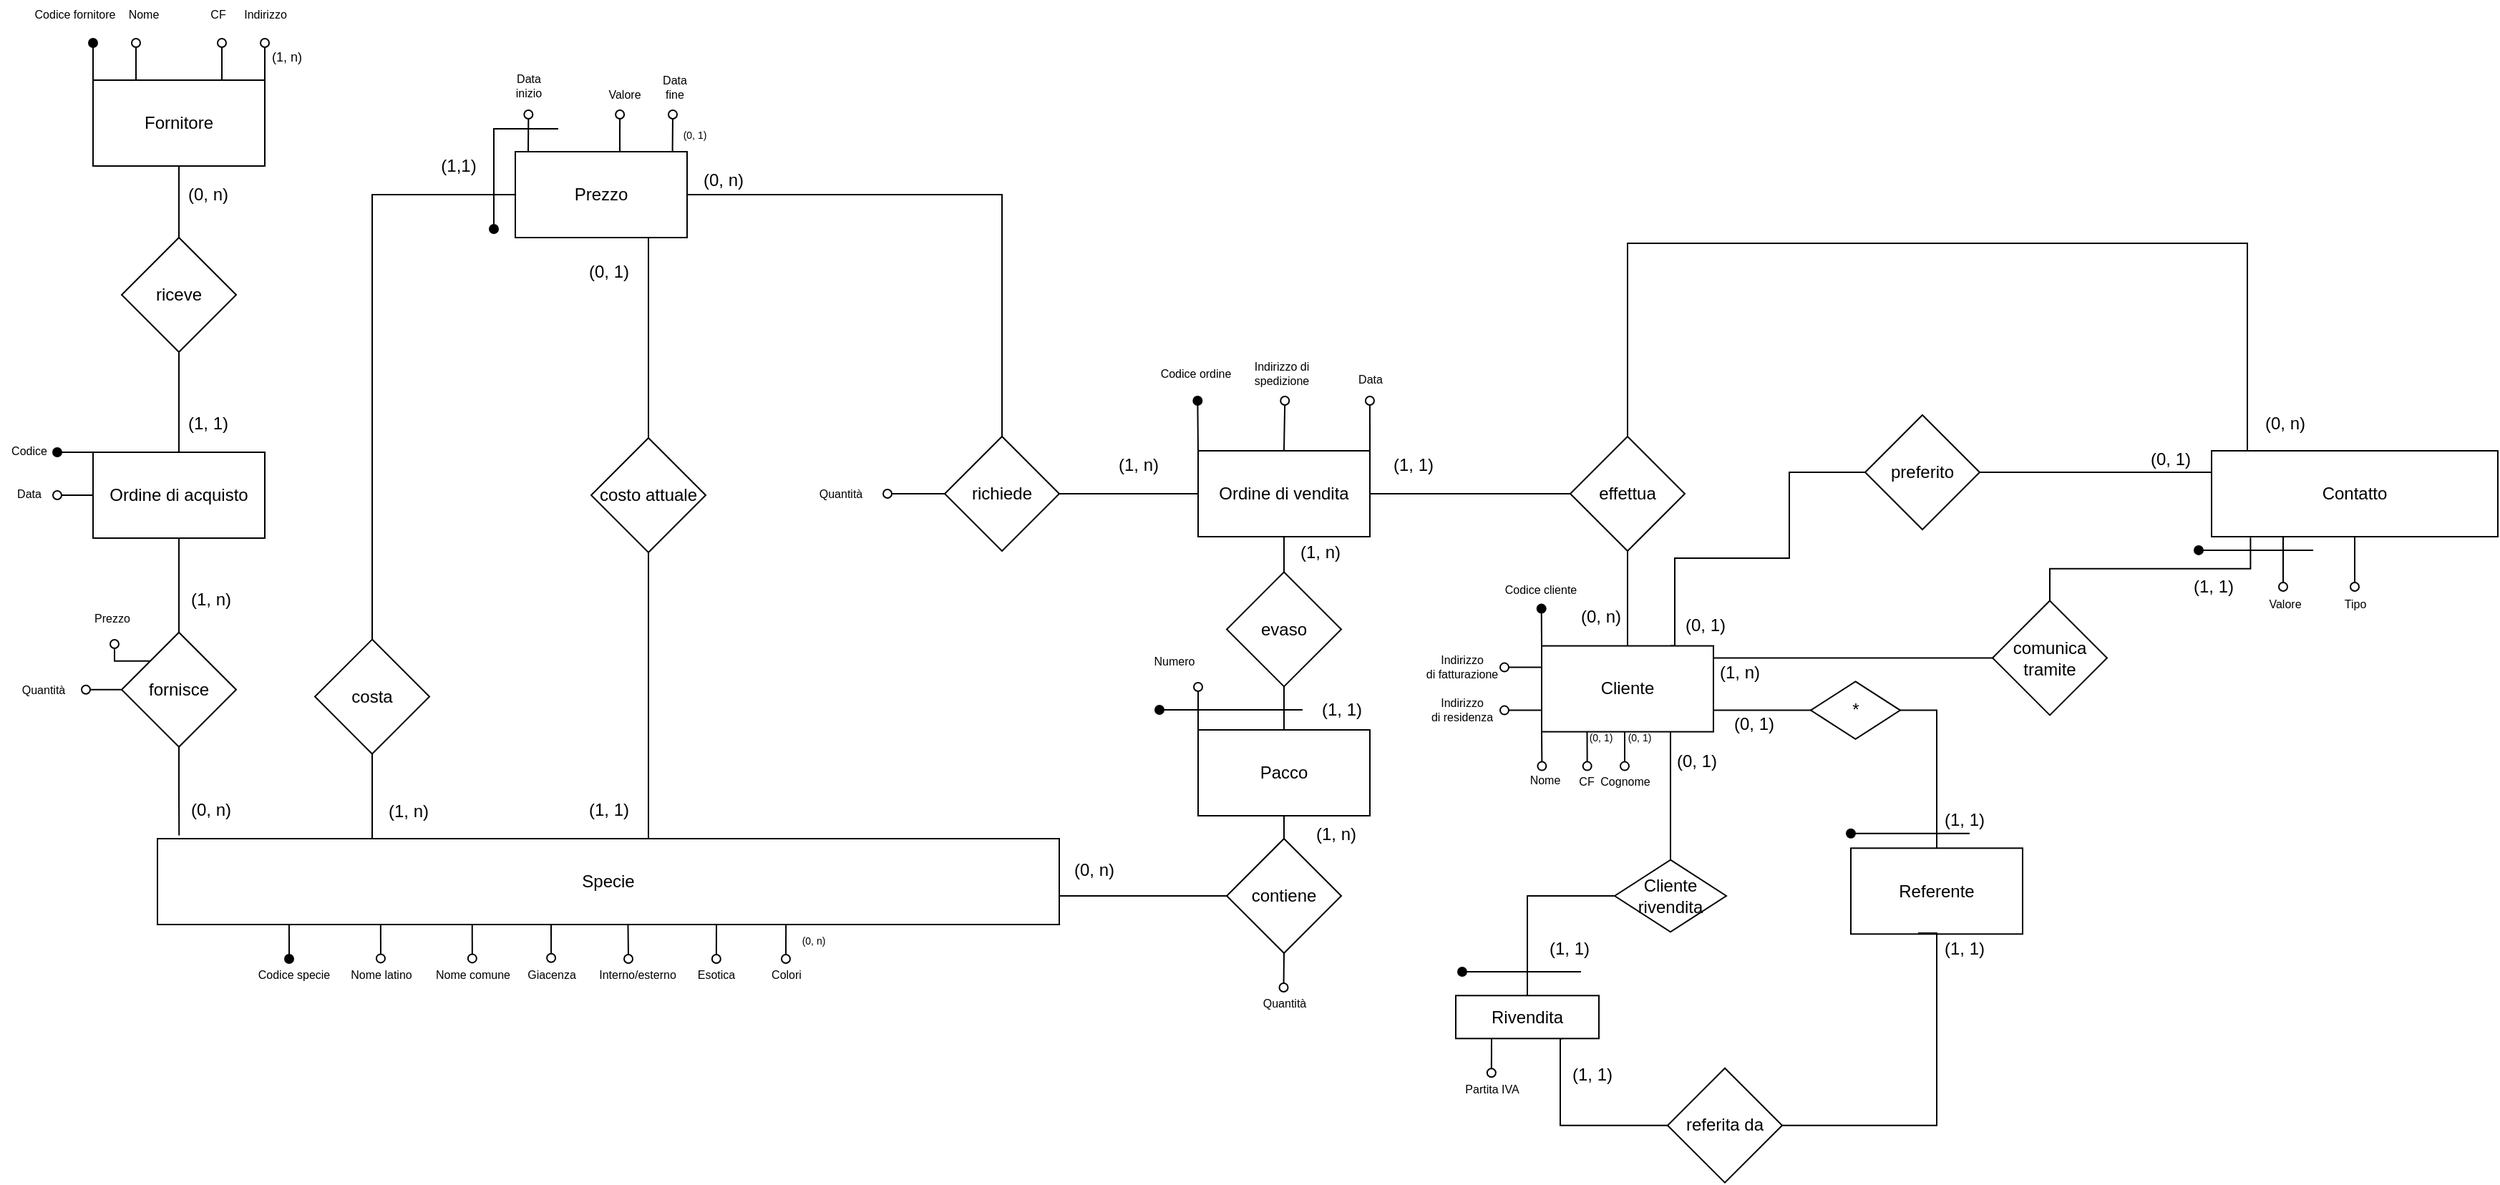 <mxfile version="19.0.3" type="device"><diagram id="LAhefPWDLS7451gCzzsY" name="Pagina-1"><mxGraphModel dx="1298" dy="801" grid="1" gridSize="10" guides="1" tooltips="1" connect="1" arrows="1" fold="1" page="1" pageScale="1" pageWidth="827" pageHeight="1169" math="0" shadow="0"><root><mxCell id="0"/><mxCell id="1" parent="0"/><mxCell id="q1xazKoyYNm-U234OkCp-1" style="edgeStyle=orthogonalEdgeStyle;rounded=0;orthogonalLoop=1;jettySize=auto;html=1;exitX=0.416;exitY=0;exitDx=0;exitDy=0;entryX=0.5;entryY=1;entryDx=0;entryDy=0;endArrow=none;endFill=0;strokeColor=#000000;exitPerimeter=0;" edge="1" parent="1" source="q1xazKoyYNm-U234OkCp-2" target="q1xazKoyYNm-U234OkCp-104"><mxGeometry relative="1" as="geometry"><Array as="points"><mxPoint x="483" y="626"/></Array></mxGeometry></mxCell><mxCell id="q1xazKoyYNm-U234OkCp-181" style="edgeStyle=orthogonalEdgeStyle;rounded=0;orthogonalLoop=1;jettySize=auto;html=1;exitX=0.571;exitY=0.99;exitDx=0;exitDy=0;fontSize=7;endArrow=oval;endFill=0;exitPerimeter=0;" edge="1" parent="1"><mxGeometry relative="1" as="geometry"><mxPoint x="469" y="710" as="targetPoint"/><mxPoint x="468.73" y="685.4" as="sourcePoint"/></mxGeometry></mxCell><mxCell id="q1xazKoyYNm-U234OkCp-183" style="edgeStyle=orthogonalEdgeStyle;rounded=0;orthogonalLoop=1;jettySize=auto;html=1;exitX=0.75;exitY=1;exitDx=0;exitDy=0;fontSize=7;endArrow=oval;endFill=0;" edge="1" parent="1"><mxGeometry relative="1" as="geometry"><mxPoint x="530.417" y="710.0" as="targetPoint"/><mxPoint x="530.5" y="686" as="sourcePoint"/></mxGeometry></mxCell><mxCell id="q1xazKoyYNm-U234OkCp-185" style="edgeStyle=orthogonalEdgeStyle;rounded=0;orthogonalLoop=1;jettySize=auto;html=1;exitX=0.5;exitY=1;exitDx=0;exitDy=0;fontSize=7;endArrow=oval;endFill=0;" edge="1" parent="1"><mxGeometry relative="1" as="geometry"><mxPoint x="578.997" y="710.0" as="targetPoint"/><mxPoint x="579.08" y="686" as="sourcePoint"/></mxGeometry></mxCell><mxCell id="q1xazKoyYNm-U234OkCp-2" value="Specie" style="rounded=0;whiteSpace=wrap;html=1;gradientColor=none;" vertex="1" parent="1"><mxGeometry x="140" y="626" width="630" height="60" as="geometry"/></mxCell><mxCell id="q1xazKoyYNm-U234OkCp-13" style="edgeStyle=orthogonalEdgeStyle;rounded=0;orthogonalLoop=1;jettySize=auto;html=1;exitX=0.5;exitY=0;exitDx=0;exitDy=0;entryX=0.5;entryY=1;entryDx=0;entryDy=0;endArrow=none;endFill=0;" edge="1" parent="1" source="q1xazKoyYNm-U234OkCp-19" target="q1xazKoyYNm-U234OkCp-52"><mxGeometry relative="1" as="geometry"/></mxCell><mxCell id="q1xazKoyYNm-U234OkCp-14" style="edgeStyle=orthogonalEdgeStyle;rounded=0;orthogonalLoop=1;jettySize=auto;html=1;entryX=0;entryY=0.5;entryDx=0;entryDy=0;endArrow=none;endFill=0;exitX=0.75;exitY=0;exitDx=0;exitDy=0;" edge="1" parent="1" source="q1xazKoyYNm-U234OkCp-19" target="q1xazKoyYNm-U234OkCp-56"><mxGeometry relative="1" as="geometry"><mxPoint x="1280" y="471.88" as="sourcePoint"/><Array as="points"><mxPoint x="1200" y="491"/><mxPoint x="1200" y="430"/><mxPoint x="1280" y="430"/><mxPoint x="1280" y="370"/></Array></mxGeometry></mxCell><mxCell id="q1xazKoyYNm-U234OkCp-15" style="edgeStyle=orthogonalEdgeStyle;rounded=0;orthogonalLoop=1;jettySize=auto;html=1;exitX=0;exitY=0.75;exitDx=0;exitDy=0;strokeColor=#000000;endArrow=oval;endFill=0;" edge="1" parent="1" source="q1xazKoyYNm-U234OkCp-19"><mxGeometry relative="1" as="geometry"><mxPoint x="1081" y="536.467" as="targetPoint"/></mxGeometry></mxCell><mxCell id="q1xazKoyYNm-U234OkCp-16" style="edgeStyle=orthogonalEdgeStyle;rounded=0;orthogonalLoop=1;jettySize=auto;html=1;exitX=0;exitY=0.25;exitDx=0;exitDy=0;endArrow=oval;endFill=0;strokeColor=#000000;" edge="1" parent="1" source="q1xazKoyYNm-U234OkCp-19"><mxGeometry relative="1" as="geometry"><mxPoint x="1081" y="506.467" as="targetPoint"/></mxGeometry></mxCell><mxCell id="q1xazKoyYNm-U234OkCp-17" style="edgeStyle=orthogonalEdgeStyle;rounded=0;orthogonalLoop=1;jettySize=auto;html=1;exitX=0;exitY=1;exitDx=0;exitDy=0;endArrow=oval;endFill=0;strokeColor=#000000;" edge="1" parent="1" source="q1xazKoyYNm-U234OkCp-19"><mxGeometry relative="1" as="geometry"><mxPoint x="1107.2" y="575.3" as="targetPoint"/></mxGeometry></mxCell><mxCell id="q1xazKoyYNm-U234OkCp-18" style="edgeStyle=orthogonalEdgeStyle;rounded=0;orthogonalLoop=1;jettySize=auto;html=1;exitX=0;exitY=0;exitDx=0;exitDy=0;endArrow=oval;endFill=1;" edge="1" parent="1" source="q1xazKoyYNm-U234OkCp-19"><mxGeometry relative="1" as="geometry"><mxPoint x="1106.857" y="465.3" as="targetPoint"/></mxGeometry></mxCell><mxCell id="q1xazKoyYNm-U234OkCp-202" style="edgeStyle=orthogonalEdgeStyle;rounded=0;orthogonalLoop=1;jettySize=auto;html=1;exitX=1;exitY=0.75;exitDx=0;exitDy=0;entryX=0;entryY=0.5;entryDx=0;entryDy=0;fontSize=7;endArrow=none;endFill=0;" edge="1" parent="1" source="q1xazKoyYNm-U234OkCp-19" target="q1xazKoyYNm-U234OkCp-201"><mxGeometry relative="1" as="geometry"/></mxCell><mxCell id="q1xazKoyYNm-U234OkCp-19" value="Cliente" style="rounded=0;whiteSpace=wrap;html=1;" vertex="1" parent="1"><mxGeometry x="1107" y="491.3" width="120" height="60" as="geometry"/></mxCell><mxCell id="q1xazKoyYNm-U234OkCp-24" style="edgeStyle=orthogonalEdgeStyle;rounded=0;orthogonalLoop=1;jettySize=auto;html=1;exitX=0.75;exitY=1;exitDx=0;exitDy=0;entryX=0;entryY=0.5;entryDx=0;entryDy=0;endArrow=none;endFill=0;strokeColor=#000000;" edge="1" parent="1" source="q1xazKoyYNm-U234OkCp-26" target="q1xazKoyYNm-U234OkCp-130"><mxGeometry relative="1" as="geometry"><Array as="points"><mxPoint x="1120" y="766"/><mxPoint x="1120" y="826"/></Array></mxGeometry></mxCell><mxCell id="q1xazKoyYNm-U234OkCp-25" style="edgeStyle=orthogonalEdgeStyle;rounded=0;orthogonalLoop=1;jettySize=auto;html=1;exitX=0.25;exitY=1;exitDx=0;exitDy=0;endArrow=oval;endFill=0;strokeColor=#000000;" edge="1" parent="1" source="q1xazKoyYNm-U234OkCp-26"><mxGeometry relative="1" as="geometry"><mxPoint x="1071.923" y="789.65" as="targetPoint"/></mxGeometry></mxCell><mxCell id="q1xazKoyYNm-U234OkCp-189" style="edgeStyle=orthogonalEdgeStyle;rounded=0;orthogonalLoop=1;jettySize=auto;html=1;exitX=0.5;exitY=0;exitDx=0;exitDy=0;entryX=0;entryY=0.5;entryDx=0;entryDy=0;fontSize=7;endArrow=none;endFill=0;" edge="1" parent="1" source="q1xazKoyYNm-U234OkCp-26" target="q1xazKoyYNm-U234OkCp-188"><mxGeometry relative="1" as="geometry"/></mxCell><mxCell id="q1xazKoyYNm-U234OkCp-26" value="Rivendita" style="rounded=0;whiteSpace=wrap;html=1;" vertex="1" parent="1"><mxGeometry x="1047" y="735.65" width="100" height="30" as="geometry"/></mxCell><mxCell id="q1xazKoyYNm-U234OkCp-27" style="edgeStyle=orthogonalEdgeStyle;rounded=0;orthogonalLoop=1;jettySize=auto;html=1;exitX=0.25;exitY=1;exitDx=0;exitDy=0;endArrow=oval;endFill=0;strokeColor=#000000;" edge="1" parent="1"><mxGeometry relative="1" as="geometry"><mxPoint x="1138.846" y="575.3" as="targetPoint"/><mxPoint x="1138.75" y="551.3" as="sourcePoint"/></mxGeometry></mxCell><mxCell id="q1xazKoyYNm-U234OkCp-28" style="edgeStyle=orthogonalEdgeStyle;rounded=0;orthogonalLoop=1;jettySize=auto;html=1;exitX=0.5;exitY=1;exitDx=0;exitDy=0;endArrow=oval;endFill=0;strokeColor=#000000;" edge="1" parent="1"><mxGeometry relative="1" as="geometry"><mxPoint x="1164.994" y="575.3" as="targetPoint"/><mxPoint x="1165" y="551.3" as="sourcePoint"/></mxGeometry></mxCell><mxCell id="q1xazKoyYNm-U234OkCp-30" style="edgeStyle=orthogonalEdgeStyle;rounded=0;orthogonalLoop=1;jettySize=auto;html=1;exitX=0.5;exitY=0;exitDx=0;exitDy=0;fontColor=#FF0F0F;endArrow=oval;endFill=0;" edge="1" parent="1" source="q1xazKoyYNm-U234OkCp-33"><mxGeometry relative="1" as="geometry"><mxPoint x="927.615" y="320" as="targetPoint"/></mxGeometry></mxCell><mxCell id="q1xazKoyYNm-U234OkCp-31" style="edgeStyle=orthogonalEdgeStyle;rounded=0;orthogonalLoop=1;jettySize=auto;html=1;exitX=1;exitY=0;exitDx=0;exitDy=0;fontColor=#000000;endArrow=oval;endFill=0;" edge="1" parent="1" source="q1xazKoyYNm-U234OkCp-33"><mxGeometry relative="1" as="geometry"><mxPoint x="986.974" y="320" as="targetPoint"/></mxGeometry></mxCell><mxCell id="q1xazKoyYNm-U234OkCp-32" style="edgeStyle=orthogonalEdgeStyle;rounded=0;orthogonalLoop=1;jettySize=auto;html=1;exitX=0;exitY=0;exitDx=0;exitDy=0;fontSize=8;endArrow=oval;endFill=1;" edge="1" parent="1" source="q1xazKoyYNm-U234OkCp-33"><mxGeometry relative="1" as="geometry"><mxPoint x="866.667" y="320" as="targetPoint"/></mxGeometry></mxCell><mxCell id="q1xazKoyYNm-U234OkCp-33" value="Ordine di vendita" style="rounded=0;whiteSpace=wrap;html=1;" vertex="1" parent="1"><mxGeometry x="867" y="355" width="120" height="60" as="geometry"/></mxCell><mxCell id="q1xazKoyYNm-U234OkCp-34" style="edgeStyle=orthogonalEdgeStyle;rounded=0;orthogonalLoop=1;jettySize=auto;html=1;exitX=0.136;exitY=1.011;exitDx=0;exitDy=0;endArrow=none;endFill=0;entryX=0.5;entryY=0;entryDx=0;entryDy=0;exitPerimeter=0;" edge="1" parent="1" source="q1xazKoyYNm-U234OkCp-37" target="q1xazKoyYNm-U234OkCp-54"><mxGeometry relative="1" as="geometry"><mxPoint x="1560" y="486.78" as="targetPoint"/></mxGeometry></mxCell><mxCell id="q1xazKoyYNm-U234OkCp-35" style="edgeStyle=orthogonalEdgeStyle;rounded=0;orthogonalLoop=1;jettySize=auto;html=1;entryX=0.5;entryY=0;entryDx=0;entryDy=0;strokeColor=#000000;endArrow=none;endFill=0;" edge="1" parent="1" source="q1xazKoyYNm-U234OkCp-37" target="q1xazKoyYNm-U234OkCp-52"><mxGeometry relative="1" as="geometry"><Array as="points"><mxPoint x="1600" y="210"/><mxPoint x="1167" y="210"/><mxPoint x="1167" y="345"/></Array></mxGeometry></mxCell><mxCell id="q1xazKoyYNm-U234OkCp-36" style="edgeStyle=orthogonalEdgeStyle;rounded=0;orthogonalLoop=1;jettySize=auto;html=1;exitX=0.25;exitY=1;exitDx=0;exitDy=0;endArrow=oval;endFill=0;" edge="1" parent="1" source="q1xazKoyYNm-U234OkCp-37"><mxGeometry relative="1" as="geometry"><mxPoint x="1625" y="450" as="targetPoint"/></mxGeometry></mxCell><mxCell id="q1xazKoyYNm-U234OkCp-196" style="edgeStyle=orthogonalEdgeStyle;rounded=0;orthogonalLoop=1;jettySize=auto;html=1;exitX=0.5;exitY=1;exitDx=0;exitDy=0;fontSize=7;endArrow=oval;endFill=0;" edge="1" parent="1" source="q1xazKoyYNm-U234OkCp-37"><mxGeometry relative="1" as="geometry"><mxPoint x="1675" y="450" as="targetPoint"/></mxGeometry></mxCell><mxCell id="q1xazKoyYNm-U234OkCp-37" value="Contatto" style="rounded=0;whiteSpace=wrap;html=1;" vertex="1" parent="1"><mxGeometry x="1575" y="355" width="200" height="60" as="geometry"/></mxCell><mxCell id="q1xazKoyYNm-U234OkCp-38" style="edgeStyle=orthogonalEdgeStyle;rounded=0;orthogonalLoop=1;jettySize=auto;html=1;exitX=0;exitY=0;exitDx=0;exitDy=0;fontSize=8;fontColor=#000000;endArrow=oval;endFill=1;" edge="1" parent="1" source="q1xazKoyYNm-U234OkCp-42"><mxGeometry relative="1" as="geometry"><mxPoint x="95" y="70" as="targetPoint"/></mxGeometry></mxCell><mxCell id="q1xazKoyYNm-U234OkCp-39" style="edgeStyle=orthogonalEdgeStyle;rounded=0;orthogonalLoop=1;jettySize=auto;html=1;exitX=0.25;exitY=0;exitDx=0;exitDy=0;fontSize=8;fontColor=#000000;endArrow=oval;endFill=0;" edge="1" parent="1" source="q1xazKoyYNm-U234OkCp-42"><mxGeometry relative="1" as="geometry"><mxPoint x="125" y="70" as="targetPoint"/></mxGeometry></mxCell><mxCell id="q1xazKoyYNm-U234OkCp-40" style="edgeStyle=orthogonalEdgeStyle;rounded=0;orthogonalLoop=1;jettySize=auto;html=1;exitX=0.75;exitY=0;exitDx=0;exitDy=0;fontSize=8;fontColor=#000000;endArrow=oval;endFill=0;" edge="1" parent="1" source="q1xazKoyYNm-U234OkCp-42"><mxGeometry relative="1" as="geometry"><mxPoint x="185" y="70" as="targetPoint"/></mxGeometry></mxCell><mxCell id="q1xazKoyYNm-U234OkCp-41" style="edgeStyle=orthogonalEdgeStyle;rounded=0;orthogonalLoop=1;jettySize=auto;html=1;exitX=1;exitY=0;exitDx=0;exitDy=0;fontSize=8;fontColor=#000000;endArrow=oval;endFill=0;" edge="1" parent="1" source="q1xazKoyYNm-U234OkCp-42"><mxGeometry relative="1" as="geometry"><mxPoint x="215" y="70" as="targetPoint"/></mxGeometry></mxCell><mxCell id="q1xazKoyYNm-U234OkCp-42" value="Fornitore" style="rounded=0;whiteSpace=wrap;html=1;" vertex="1" parent="1"><mxGeometry x="95" y="96" width="120" height="60" as="geometry"/></mxCell><mxCell id="q1xazKoyYNm-U234OkCp-43" style="edgeStyle=orthogonalEdgeStyle;rounded=0;orthogonalLoop=1;jettySize=auto;html=1;exitX=0.5;exitY=1;exitDx=0;exitDy=0;entryX=0.024;entryY=-0.038;entryDx=0;entryDy=0;endArrow=none;endFill=0;entryPerimeter=0;" edge="1" parent="1" source="q1xazKoyYNm-U234OkCp-47" target="q1xazKoyYNm-U234OkCp-2"><mxGeometry relative="1" as="geometry"><mxPoint x="330.51" y="626" as="targetPoint"/></mxGeometry></mxCell><mxCell id="q1xazKoyYNm-U234OkCp-44" style="edgeStyle=orthogonalEdgeStyle;rounded=0;orthogonalLoop=1;jettySize=auto;html=1;exitX=0.5;exitY=0;exitDx=0;exitDy=0;entryX=0.5;entryY=1;entryDx=0;entryDy=0;endArrow=none;endFill=0;strokeColor=#000000;" edge="1" parent="1" source="q1xazKoyYNm-U234OkCp-47" target="q1xazKoyYNm-U234OkCp-88"><mxGeometry relative="1" as="geometry"/></mxCell><mxCell id="q1xazKoyYNm-U234OkCp-45" style="edgeStyle=orthogonalEdgeStyle;rounded=0;orthogonalLoop=1;jettySize=auto;html=1;exitX=0;exitY=0.5;exitDx=0;exitDy=0;fontSize=8;fontColor=#000000;endArrow=oval;endFill=0;" edge="1" parent="1" source="q1xazKoyYNm-U234OkCp-47"><mxGeometry relative="1" as="geometry"><mxPoint x="90" y="521.903" as="targetPoint"/></mxGeometry></mxCell><mxCell id="q1xazKoyYNm-U234OkCp-46" style="edgeStyle=orthogonalEdgeStyle;rounded=0;orthogonalLoop=1;jettySize=auto;html=1;exitX=0;exitY=0;exitDx=0;exitDy=0;fontSize=8;endArrow=oval;endFill=0;" edge="1" parent="1" source="q1xazKoyYNm-U234OkCp-47"><mxGeometry relative="1" as="geometry"><mxPoint x="110" y="490" as="targetPoint"/></mxGeometry></mxCell><mxCell id="q1xazKoyYNm-U234OkCp-47" value="fornisce" style="rhombus;whiteSpace=wrap;html=1;rounded=0;" vertex="1" parent="1"><mxGeometry x="115" y="481.88" width="80" height="80" as="geometry"/></mxCell><mxCell id="q1xazKoyYNm-U234OkCp-48" style="edgeStyle=orthogonalEdgeStyle;rounded=0;orthogonalLoop=1;jettySize=auto;html=1;exitX=1;exitY=0.5;exitDx=0;exitDy=0;endArrow=none;endFill=0;" edge="1" parent="1" source="q1xazKoyYNm-U234OkCp-50" target="q1xazKoyYNm-U234OkCp-33"><mxGeometry relative="1" as="geometry"/></mxCell><mxCell id="q1xazKoyYNm-U234OkCp-49" style="edgeStyle=orthogonalEdgeStyle;rounded=0;orthogonalLoop=1;jettySize=auto;html=1;exitX=0;exitY=0.5;exitDx=0;exitDy=0;fontSize=8;fontColor=#000000;endArrow=oval;endFill=0;" edge="1" parent="1" source="q1xazKoyYNm-U234OkCp-50"><mxGeometry relative="1" as="geometry"><mxPoint x="650" y="385" as="targetPoint"/></mxGeometry></mxCell><mxCell id="q1xazKoyYNm-U234OkCp-50" value="richiede" style="rhombus;whiteSpace=wrap;html=1;rounded=0;" vertex="1" parent="1"><mxGeometry x="690" y="345" width="80" height="80" as="geometry"/></mxCell><mxCell id="q1xazKoyYNm-U234OkCp-51" style="edgeStyle=orthogonalEdgeStyle;rounded=0;orthogonalLoop=1;jettySize=auto;html=1;exitX=0;exitY=0.5;exitDx=0;exitDy=0;entryX=1;entryY=0.5;entryDx=0;entryDy=0;endArrow=none;endFill=0;" edge="1" parent="1" source="q1xazKoyYNm-U234OkCp-52" target="q1xazKoyYNm-U234OkCp-33"><mxGeometry relative="1" as="geometry"/></mxCell><mxCell id="q1xazKoyYNm-U234OkCp-52" value="effettua" style="rhombus;whiteSpace=wrap;html=1;rounded=0;" vertex="1" parent="1"><mxGeometry x="1127" y="345" width="80" height="80" as="geometry"/></mxCell><mxCell id="q1xazKoyYNm-U234OkCp-200" style="edgeStyle=orthogonalEdgeStyle;rounded=0;orthogonalLoop=1;jettySize=auto;html=1;exitX=0;exitY=0.5;exitDx=0;exitDy=0;entryX=1;entryY=0.25;entryDx=0;entryDy=0;fontSize=7;endArrow=none;endFill=0;" edge="1" parent="1" source="q1xazKoyYNm-U234OkCp-54" target="q1xazKoyYNm-U234OkCp-19"><mxGeometry relative="1" as="geometry"><Array as="points"><mxPoint x="1227" y="500"/></Array></mxGeometry></mxCell><mxCell id="q1xazKoyYNm-U234OkCp-54" value="comunica tramite" style="rhombus;whiteSpace=wrap;html=1;rounded=0;" vertex="1" parent="1"><mxGeometry x="1422" y="459.72" width="80" height="80" as="geometry"/></mxCell><mxCell id="q1xazKoyYNm-U234OkCp-55" style="edgeStyle=orthogonalEdgeStyle;rounded=0;orthogonalLoop=1;jettySize=auto;html=1;exitX=1;exitY=0.5;exitDx=0;exitDy=0;entryX=0;entryY=0.5;entryDx=0;entryDy=0;endArrow=none;endFill=0;" edge="1" parent="1" source="q1xazKoyYNm-U234OkCp-56" target="q1xazKoyYNm-U234OkCp-37"><mxGeometry relative="1" as="geometry"><Array as="points"><mxPoint x="1413" y="370"/><mxPoint x="1575" y="370"/></Array></mxGeometry></mxCell><mxCell id="q1xazKoyYNm-U234OkCp-56" value="preferito" style="rhombus;whiteSpace=wrap;html=1;rounded=0;" vertex="1" parent="1"><mxGeometry x="1333" y="330" width="80" height="80" as="geometry"/></mxCell><mxCell id="q1xazKoyYNm-U234OkCp-57" value="(0, 1)" style="text;html=1;align=center;verticalAlign=middle;resizable=0;points=[];autosize=1;strokeColor=none;fillColor=none;rounded=0;" vertex="1" parent="1"><mxGeometry x="1201" y="466.78" width="40" height="20" as="geometry"/></mxCell><mxCell id="q1xazKoyYNm-U234OkCp-58" value="(0, 1)" style="text;html=1;align=center;verticalAlign=middle;resizable=0;points=[];autosize=1;strokeColor=none;fillColor=none;rounded=0;" vertex="1" parent="1"><mxGeometry x="1526" y="351" width="40" height="20" as="geometry"/></mxCell><mxCell id="q1xazKoyYNm-U234OkCp-59" style="edgeStyle=orthogonalEdgeStyle;rounded=0;orthogonalLoop=1;jettySize=auto;html=1;exitX=1;exitY=0.5;exitDx=0;exitDy=0;entryX=0.5;entryY=0;entryDx=0;entryDy=0;endArrow=none;endFill=0;strokeColor=#000000;" edge="1" parent="1" source="q1xazKoyYNm-U234OkCp-62" target="q1xazKoyYNm-U234OkCp-50"><mxGeometry relative="1" as="geometry"/></mxCell><mxCell id="q1xazKoyYNm-U234OkCp-60" style="edgeStyle=orthogonalEdgeStyle;rounded=0;orthogonalLoop=1;jettySize=auto;html=1;exitX=0.25;exitY=0;exitDx=0;exitDy=0;fontSize=8;fontColor=#000000;endArrow=oval;endFill=0;" edge="1" parent="1"><mxGeometry relative="1" as="geometry"><mxPoint x="463.071" y="120" as="targetPoint"/><mxPoint x="463" y="146" as="sourcePoint"/><Array as="points"><mxPoint x="463" y="130"/><mxPoint x="463" y="130"/></Array></mxGeometry></mxCell><mxCell id="q1xazKoyYNm-U234OkCp-61" style="edgeStyle=orthogonalEdgeStyle;rounded=0;orthogonalLoop=1;jettySize=auto;html=1;exitX=0.75;exitY=0;exitDx=0;exitDy=0;fontSize=8;endArrow=oval;endFill=0;" edge="1" parent="1"><mxGeometry relative="1" as="geometry"><mxPoint x="399.176" y="120" as="targetPoint"/><mxPoint x="399" y="146" as="sourcePoint"/></mxGeometry></mxCell><mxCell id="q1xazKoyYNm-U234OkCp-62" value="Prezzo" style="rounded=0;whiteSpace=wrap;html=1;shadow=0;" vertex="1" parent="1"><mxGeometry x="390" y="146" width="120" height="60" as="geometry"/></mxCell><mxCell id="q1xazKoyYNm-U234OkCp-63" style="edgeStyle=orthogonalEdgeStyle;rounded=0;orthogonalLoop=1;jettySize=auto;html=1;exitX=0;exitY=0.5;exitDx=0;exitDy=0;entryX=0.5;entryY=0;entryDx=0;entryDy=0;endArrow=none;endFill=0;" edge="1" parent="1" source="q1xazKoyYNm-U234OkCp-62" target="q1xazKoyYNm-U234OkCp-81"><mxGeometry relative="1" as="geometry"><mxPoint x="295" y="426.78" as="sourcePoint"/><Array as="points"><mxPoint x="290" y="176"/><mxPoint x="290" y="487"/></Array></mxGeometry></mxCell><mxCell id="q1xazKoyYNm-U234OkCp-65" style="edgeStyle=orthogonalEdgeStyle;rounded=0;orthogonalLoop=1;jettySize=auto;html=1;fontSize=8;endArrow=oval;endFill=0;exitX=0.915;exitY=-0.007;exitDx=0;exitDy=0;exitPerimeter=0;" edge="1" parent="1" source="q1xazKoyYNm-U234OkCp-62"><mxGeometry relative="1" as="geometry"><mxPoint x="500" y="120" as="targetPoint"/><mxPoint x="495" y="210" as="sourcePoint"/></mxGeometry></mxCell><mxCell id="q1xazKoyYNm-U234OkCp-71" value="(1, n)" style="text;html=1;align=center;verticalAlign=middle;resizable=0;points=[];autosize=1;strokeColor=none;fillColor=none;rounded=0;" vertex="1" parent="1"><mxGeometry x="805" y="355" width="40" height="20" as="geometry"/></mxCell><mxCell id="q1xazKoyYNm-U234OkCp-72" value="(0, n)" style="text;html=1;align=center;verticalAlign=middle;resizable=0;points=[];autosize=1;strokeColor=none;fillColor=none;rounded=0;" vertex="1" parent="1"><mxGeometry x="774" y="637.65" width="40" height="20" as="geometry"/></mxCell><mxCell id="q1xazKoyYNm-U234OkCp-73" value="(0, n)" style="text;html=1;align=center;verticalAlign=middle;resizable=0;points=[];autosize=1;strokeColor=none;fillColor=none;rounded=0;" vertex="1" parent="1"><mxGeometry x="515" y="156" width="40" height="20" as="geometry"/></mxCell><mxCell id="q1xazKoyYNm-U234OkCp-74" value="(1, 1)" style="text;html=1;align=center;verticalAlign=middle;resizable=0;points=[];autosize=1;strokeColor=none;fillColor=none;rounded=0;" vertex="1" parent="1"><mxGeometry x="1556" y="439.72" width="40" height="20" as="geometry"/></mxCell><mxCell id="q1xazKoyYNm-U234OkCp-75" value="(1, n)" style="text;html=1;align=center;verticalAlign=middle;resizable=0;points=[];autosize=1;strokeColor=none;fillColor=none;rounded=0;" vertex="1" parent="1"><mxGeometry x="1225" y="499.72" width="40" height="20" as="geometry"/></mxCell><mxCell id="q1xazKoyYNm-U234OkCp-76" value="(1, 1)" style="text;html=1;align=center;verticalAlign=middle;resizable=0;points=[];autosize=1;strokeColor=none;fillColor=none;rounded=0;" vertex="1" parent="1"><mxGeometry x="997" y="355" width="40" height="20" as="geometry"/></mxCell><mxCell id="q1xazKoyYNm-U234OkCp-77" value="(0, n)" style="text;html=1;align=center;verticalAlign=middle;resizable=0;points=[];autosize=1;strokeColor=none;fillColor=none;rounded=0;" vertex="1" parent="1"><mxGeometry x="1128" y="461.3" width="40" height="20" as="geometry"/></mxCell><mxCell id="q1xazKoyYNm-U234OkCp-78" value="(0, n)" style="text;html=1;align=center;verticalAlign=middle;resizable=0;points=[];autosize=1;strokeColor=none;fillColor=none;rounded=0;" vertex="1" parent="1"><mxGeometry x="157" y="596" width="40" height="20" as="geometry"/></mxCell><mxCell id="q1xazKoyYNm-U234OkCp-79" value="(1, n)" style="text;html=1;align=center;verticalAlign=middle;resizable=0;points=[];autosize=1;strokeColor=none;fillColor=none;rounded=0;" vertex="1" parent="1"><mxGeometry x="157" y="448.94" width="40" height="20" as="geometry"/></mxCell><mxCell id="q1xazKoyYNm-U234OkCp-80" style="edgeStyle=orthogonalEdgeStyle;rounded=0;orthogonalLoop=1;jettySize=auto;html=1;exitX=0.5;exitY=1;exitDx=0;exitDy=0;endArrow=none;endFill=0;" edge="1" parent="1" source="q1xazKoyYNm-U234OkCp-81"><mxGeometry relative="1" as="geometry"><mxPoint x="290" y="626" as="targetPoint"/><Array as="points"><mxPoint x="290" y="626"/></Array></mxGeometry></mxCell><mxCell id="q1xazKoyYNm-U234OkCp-81" value="costa" style="rhombus;whiteSpace=wrap;html=1;rounded=0;" vertex="1" parent="1"><mxGeometry x="250" y="486.78" width="80" height="80" as="geometry"/></mxCell><mxCell id="q1xazKoyYNm-U234OkCp-82" value="(1, n)" style="text;html=1;align=center;verticalAlign=middle;resizable=0;points=[];autosize=1;strokeColor=none;fillColor=none;rounded=0;" vertex="1" parent="1"><mxGeometry x="295" y="596.78" width="40" height="20" as="geometry"/></mxCell><mxCell id="q1xazKoyYNm-U234OkCp-83" value="(1,1)" style="text;html=1;align=center;verticalAlign=middle;resizable=0;points=[];autosize=1;strokeColor=none;fillColor=none;rounded=0;" vertex="1" parent="1"><mxGeometry x="330" y="146" width="40" height="20" as="geometry"/></mxCell><mxCell id="q1xazKoyYNm-U234OkCp-84" style="edgeStyle=orthogonalEdgeStyle;rounded=0;orthogonalLoop=1;jettySize=auto;html=1;endArrow=oval;endFill=1;startArrow=none;startFill=0;" edge="1" parent="1"><mxGeometry relative="1" as="geometry"><mxPoint x="420" y="130" as="sourcePoint"/><mxPoint x="375" y="200" as="targetPoint"/><Array as="points"><mxPoint x="375" y="196"/><mxPoint x="375" y="196"/></Array></mxGeometry></mxCell><mxCell id="q1xazKoyYNm-U234OkCp-85" style="edgeStyle=orthogonalEdgeStyle;rounded=0;orthogonalLoop=1;jettySize=auto;html=1;exitX=0.5;exitY=0;exitDx=0;exitDy=0;entryX=0.5;entryY=1;entryDx=0;entryDy=0;endArrow=none;endFill=0;strokeColor=#000000;" edge="1" parent="1" source="q1xazKoyYNm-U234OkCp-88" target="q1xazKoyYNm-U234OkCp-90"><mxGeometry relative="1" as="geometry"/></mxCell><mxCell id="q1xazKoyYNm-U234OkCp-86" style="edgeStyle=orthogonalEdgeStyle;rounded=0;orthogonalLoop=1;jettySize=auto;html=1;exitX=0;exitY=0.5;exitDx=0;exitDy=0;fontSize=8;fontColor=#000000;endArrow=oval;endFill=0;" edge="1" parent="1" source="q1xazKoyYNm-U234OkCp-88"><mxGeometry relative="1" as="geometry"><mxPoint x="70" y="386.154" as="targetPoint"/></mxGeometry></mxCell><mxCell id="q1xazKoyYNm-U234OkCp-87" style="edgeStyle=orthogonalEdgeStyle;rounded=0;orthogonalLoop=1;jettySize=auto;html=1;exitX=0;exitY=0;exitDx=0;exitDy=0;fontSize=8;endArrow=oval;endFill=1;" edge="1" parent="1" source="q1xazKoyYNm-U234OkCp-88"><mxGeometry relative="1" as="geometry"><mxPoint x="70" y="355.857" as="targetPoint"/></mxGeometry></mxCell><mxCell id="q1xazKoyYNm-U234OkCp-88" value="Ordine di acquisto" style="rounded=0;whiteSpace=wrap;html=1;" vertex="1" parent="1"><mxGeometry x="95" y="356" width="120" height="60" as="geometry"/></mxCell><mxCell id="q1xazKoyYNm-U234OkCp-89" style="edgeStyle=orthogonalEdgeStyle;rounded=0;orthogonalLoop=1;jettySize=auto;html=1;exitX=0.5;exitY=0;exitDx=0;exitDy=0;entryX=0.5;entryY=1;entryDx=0;entryDy=0;endArrow=none;endFill=0;strokeColor=#000000;" edge="1" parent="1" source="q1xazKoyYNm-U234OkCp-90" target="q1xazKoyYNm-U234OkCp-42"><mxGeometry relative="1" as="geometry"/></mxCell><mxCell id="q1xazKoyYNm-U234OkCp-90" value="riceve" style="rhombus;whiteSpace=wrap;html=1;rounded=0;" vertex="1" parent="1"><mxGeometry x="115" y="206" width="80" height="80" as="geometry"/></mxCell><mxCell id="q1xazKoyYNm-U234OkCp-91" style="edgeStyle=orthogonalEdgeStyle;rounded=0;orthogonalLoop=1;jettySize=auto;html=1;exitX=0.5;exitY=1;exitDx=0;exitDy=0;entryX=0.5;entryY=0;entryDx=0;entryDy=0;endArrow=none;endFill=0;strokeColor=#000000;" edge="1" parent="1" target="q1xazKoyYNm-U234OkCp-99"><mxGeometry relative="1" as="geometry"><mxPoint x="927" y="596" as="sourcePoint"/></mxGeometry></mxCell><mxCell id="q1xazKoyYNm-U234OkCp-92" style="edgeStyle=orthogonalEdgeStyle;rounded=0;orthogonalLoop=1;jettySize=auto;html=1;exitX=0;exitY=0;exitDx=0;exitDy=0;fontSize=8;endArrow=oval;endFill=0;" edge="1" parent="1" source="q1xazKoyYNm-U234OkCp-93"><mxGeometry relative="1" as="geometry"><mxPoint x="867" y="520" as="targetPoint"/></mxGeometry></mxCell><mxCell id="q1xazKoyYNm-U234OkCp-93" value="Pacco" style="rounded=0;whiteSpace=wrap;html=1;shadow=0;" vertex="1" parent="1"><mxGeometry x="867" y="550" width="120" height="60" as="geometry"/></mxCell><mxCell id="q1xazKoyYNm-U234OkCp-94" style="edgeStyle=orthogonalEdgeStyle;rounded=0;orthogonalLoop=1;jettySize=auto;html=1;exitX=0.5;exitY=0;exitDx=0;exitDy=0;entryX=0.5;entryY=1;entryDx=0;entryDy=0;endArrow=none;endFill=0;strokeColor=#000000;" edge="1" parent="1" source="q1xazKoyYNm-U234OkCp-96" target="q1xazKoyYNm-U234OkCp-33"><mxGeometry relative="1" as="geometry"/></mxCell><mxCell id="q1xazKoyYNm-U234OkCp-95" style="edgeStyle=orthogonalEdgeStyle;rounded=0;orthogonalLoop=1;jettySize=auto;html=1;exitX=0.5;exitY=1;exitDx=0;exitDy=0;entryX=0.5;entryY=0;entryDx=0;entryDy=0;endArrow=none;endFill=0;strokeColor=#000000;" edge="1" parent="1" source="q1xazKoyYNm-U234OkCp-96" target="q1xazKoyYNm-U234OkCp-93"><mxGeometry relative="1" as="geometry"/></mxCell><mxCell id="q1xazKoyYNm-U234OkCp-96" value="evaso" style="rhombus;whiteSpace=wrap;html=1;rounded=0;" vertex="1" parent="1"><mxGeometry x="887" y="439.72" width="80" height="80" as="geometry"/></mxCell><mxCell id="q1xazKoyYNm-U234OkCp-97" style="edgeStyle=orthogonalEdgeStyle;rounded=0;orthogonalLoop=1;jettySize=auto;html=1;exitX=0;exitY=0.5;exitDx=0;exitDy=0;endArrow=none;endFill=0;strokeColor=#000000;" edge="1" parent="1" source="q1xazKoyYNm-U234OkCp-99"><mxGeometry relative="1" as="geometry"><mxPoint x="770" y="666" as="targetPoint"/><Array as="points"><mxPoint x="770" y="666"/></Array></mxGeometry></mxCell><mxCell id="q1xazKoyYNm-U234OkCp-98" style="edgeStyle=orthogonalEdgeStyle;rounded=0;orthogonalLoop=1;jettySize=auto;html=1;exitX=0.5;exitY=1;exitDx=0;exitDy=0;fontSize=8;startArrow=none;startFill=0;endArrow=oval;endFill=0;" edge="1" parent="1" source="q1xazKoyYNm-U234OkCp-99"><mxGeometry relative="1" as="geometry"><mxPoint x="926.758" y="730" as="targetPoint"/></mxGeometry></mxCell><mxCell id="q1xazKoyYNm-U234OkCp-99" value="contiene" style="rhombus;whiteSpace=wrap;html=1;rounded=0;" vertex="1" parent="1"><mxGeometry x="887" y="626" width="80" height="80" as="geometry"/></mxCell><mxCell id="q1xazKoyYNm-U234OkCp-100" style="edgeStyle=orthogonalEdgeStyle;rounded=0;orthogonalLoop=1;jettySize=auto;html=1;endArrow=none;endFill=0;startArrow=oval;startFill=1;" edge="1" parent="1"><mxGeometry relative="1" as="geometry"><mxPoint x="840" y="536" as="sourcePoint"/><mxPoint x="940" y="536.02" as="targetPoint"/><Array as="points"><mxPoint x="940" y="536.02"/></Array></mxGeometry></mxCell><mxCell id="q1xazKoyYNm-U234OkCp-101" value="(0, n)" style="text;html=1;align=center;verticalAlign=middle;resizable=0;points=[];autosize=1;strokeColor=none;fillColor=none;rounded=0;" vertex="1" parent="1"><mxGeometry x="155" y="166" width="40" height="20" as="geometry"/></mxCell><mxCell id="q1xazKoyYNm-U234OkCp-102" value="(1, 1)" style="text;html=1;align=center;verticalAlign=middle;resizable=0;points=[];autosize=1;strokeColor=none;fillColor=none;rounded=0;" vertex="1" parent="1"><mxGeometry x="155" y="326" width="40" height="20" as="geometry"/></mxCell><mxCell id="q1xazKoyYNm-U234OkCp-103" style="edgeStyle=orthogonalEdgeStyle;rounded=0;orthogonalLoop=1;jettySize=auto;html=1;exitX=0.5;exitY=0;exitDx=0;exitDy=0;entryX=0.75;entryY=1;entryDx=0;entryDy=0;endArrow=none;endFill=0;strokeColor=#000000;" edge="1" parent="1" source="q1xazKoyYNm-U234OkCp-104"><mxGeometry relative="1" as="geometry"><Array as="points"/><mxPoint x="486" y="346" as="sourcePoint"/><mxPoint x="483" y="206" as="targetPoint"/></mxGeometry></mxCell><mxCell id="q1xazKoyYNm-U234OkCp-104" value="costo attuale" style="rhombus;whiteSpace=wrap;html=1;rounded=0;" vertex="1" parent="1"><mxGeometry x="443" y="346" width="80" height="80" as="geometry"/></mxCell><mxCell id="q1xazKoyYNm-U234OkCp-105" value="(1, 1)" style="text;html=1;align=center;verticalAlign=middle;resizable=0;points=[];autosize=1;strokeColor=none;fillColor=none;rounded=0;" vertex="1" parent="1"><mxGeometry x="435" y="596" width="40" height="20" as="geometry"/></mxCell><mxCell id="q1xazKoyYNm-U234OkCp-106" value="(0, 1)" style="text;html=1;align=center;verticalAlign=middle;resizable=0;points=[];autosize=1;strokeColor=none;fillColor=none;rounded=0;" vertex="1" parent="1"><mxGeometry x="435" y="220.0" width="40" height="20" as="geometry"/></mxCell><mxCell id="q1xazKoyYNm-U234OkCp-107" value="Nome latino" style="text;html=1;align=center;verticalAlign=middle;resizable=0;points=[];autosize=1;strokeColor=none;fillColor=none;fontSize=8;rounded=0;" vertex="1" parent="1"><mxGeometry x="266" y="711" width="60" height="20" as="geometry"/></mxCell><mxCell id="q1xazKoyYNm-U234OkCp-108" value="Nome comune" style="text;html=1;align=center;verticalAlign=middle;resizable=0;points=[];autosize=1;strokeColor=none;fillColor=none;fontSize=8;rounded=0;" vertex="1" parent="1"><mxGeometry x="325" y="711" width="70" height="20" as="geometry"/></mxCell><mxCell id="q1xazKoyYNm-U234OkCp-109" value="Codice specie" style="text;html=1;align=center;verticalAlign=middle;resizable=0;points=[];autosize=1;strokeColor=none;fillColor=none;fontSize=8;rounded=0;" vertex="1" parent="1"><mxGeometry x="200" y="711" width="70" height="20" as="geometry"/></mxCell><mxCell id="q1xazKoyYNm-U234OkCp-114" value="Indirizzo &lt;br&gt;di residenza" style="text;html=1;align=center;verticalAlign=middle;resizable=0;points=[];autosize=1;strokeColor=none;fillColor=none;fontSize=8;rounded=0;" vertex="1" parent="1"><mxGeometry x="1021" y="521.3" width="60" height="30" as="geometry"/></mxCell><mxCell id="q1xazKoyYNm-U234OkCp-123" value="CF" style="text;html=1;align=center;verticalAlign=middle;resizable=0;points=[];autosize=1;strokeColor=none;fillColor=none;fontSize=8;rounded=0;" vertex="1" parent="1"><mxGeometry x="1122.5" y="576.0" width="30" height="20" as="geometry"/></mxCell><mxCell id="q1xazKoyYNm-U234OkCp-124" value="Indirizzo &lt;br&gt;di fatturazione" style="text;html=1;align=center;verticalAlign=middle;resizable=0;points=[];autosize=1;strokeColor=none;fillColor=none;fontSize=8;rounded=0;" vertex="1" parent="1"><mxGeometry x="1016" y="491.3" width="70" height="30" as="geometry"/></mxCell><mxCell id="q1xazKoyYNm-U234OkCp-128" value="Referente" style="rounded=0;whiteSpace=wrap;html=1;" vertex="1" parent="1"><mxGeometry x="1323" y="632.65" width="120" height="60" as="geometry"/></mxCell><mxCell id="q1xazKoyYNm-U234OkCp-129" style="edgeStyle=orthogonalEdgeStyle;rounded=0;orthogonalLoop=1;jettySize=auto;html=1;exitX=1;exitY=0.5;exitDx=0;exitDy=0;entryX=0.392;entryY=0.989;entryDx=0;entryDy=0;endArrow=none;endFill=0;strokeColor=#000000;entryPerimeter=0;" edge="1" parent="1" source="q1xazKoyYNm-U234OkCp-130" target="q1xazKoyYNm-U234OkCp-128"><mxGeometry relative="1" as="geometry"><Array as="points"><mxPoint x="1383" y="826"/><mxPoint x="1383" y="692"/></Array></mxGeometry></mxCell><mxCell id="q1xazKoyYNm-U234OkCp-130" value="referita da" style="rhombus;whiteSpace=wrap;html=1;rounded=0;" vertex="1" parent="1"><mxGeometry x="1195" y="786.35" width="80" height="80" as="geometry"/></mxCell><mxCell id="q1xazKoyYNm-U234OkCp-131" value="Nome" style="text;html=1;align=center;verticalAlign=middle;resizable=0;points=[];autosize=1;strokeColor=none;fillColor=none;fontSize=8;rounded=0;" vertex="1" parent="1"><mxGeometry x="1089" y="575.3" width="40" height="20" as="geometry"/></mxCell><mxCell id="q1xazKoyYNm-U234OkCp-132" value="Cognome" style="text;html=1;align=center;verticalAlign=middle;resizable=0;points=[];autosize=1;strokeColor=none;fillColor=none;fontSize=8;rounded=0;" vertex="1" parent="1"><mxGeometry x="1140" y="576.0" width="50" height="20" as="geometry"/></mxCell><mxCell id="q1xazKoyYNm-U234OkCp-133" value="(1, 1)" style="text;html=1;align=center;verticalAlign=middle;resizable=0;points=[];autosize=1;strokeColor=none;fillColor=none;fontSize=12;rounded=0;" vertex="1" parent="1"><mxGeometry x="1121.5" y="781.35" width="40" height="20" as="geometry"/></mxCell><mxCell id="q1xazKoyYNm-U234OkCp-134" value="(1, 1)" style="text;html=1;align=center;verticalAlign=middle;resizable=0;points=[];autosize=1;strokeColor=none;fillColor=none;fontSize=12;rounded=0;" vertex="1" parent="1"><mxGeometry x="1382" y="692.65" width="40" height="20" as="geometry"/></mxCell><mxCell id="q1xazKoyYNm-U234OkCp-135" value="Partita IVA" style="text;html=1;align=center;verticalAlign=middle;resizable=0;points=[];autosize=1;strokeColor=none;fillColor=none;fontSize=8;rounded=0;" vertex="1" parent="1"><mxGeometry x="1047" y="790.65" width="50" height="20" as="geometry"/></mxCell><mxCell id="q1xazKoyYNm-U234OkCp-136" style="edgeStyle=orthogonalEdgeStyle;rounded=0;orthogonalLoop=1;jettySize=auto;html=1;exitX=0.146;exitY=1.005;exitDx=0;exitDy=0;endArrow=oval;endFill=1;strokeColor=#000000;exitPerimeter=0;" edge="1" parent="1" source="q1xazKoyYNm-U234OkCp-2"><mxGeometry relative="1" as="geometry"><mxPoint x="232" y="710" as="targetPoint"/><mxPoint x="231.92" y="694.46" as="sourcePoint"/></mxGeometry></mxCell><mxCell id="q1xazKoyYNm-U234OkCp-137" style="edgeStyle=orthogonalEdgeStyle;rounded=0;orthogonalLoop=1;jettySize=auto;html=1;endArrow=oval;endFill=0;strokeColor=#000000;exitX=0.349;exitY=1.006;exitDx=0;exitDy=0;exitPerimeter=0;" edge="1" parent="1" source="q1xazKoyYNm-U234OkCp-2"><mxGeometry relative="1" as="geometry"><mxPoint x="359.92" y="709.7" as="targetPoint"/><mxPoint x="360" y="690" as="sourcePoint"/></mxGeometry></mxCell><mxCell id="q1xazKoyYNm-U234OkCp-138" style="edgeStyle=orthogonalEdgeStyle;rounded=0;orthogonalLoop=1;jettySize=auto;html=1;endArrow=oval;endFill=0;strokeColor=#000000;exitX=0.238;exitY=1.003;exitDx=0;exitDy=0;exitPerimeter=0;" edge="1" parent="1"><mxGeometry relative="1" as="geometry"><mxPoint x="295.97" y="709.7" as="targetPoint"/><mxPoint x="295.94" y="686.18" as="sourcePoint"/></mxGeometry></mxCell><mxCell id="q1xazKoyYNm-U234OkCp-139" value="&lt;font color=&quot;#000000&quot; style=&quot;font-size: 8px;&quot;&gt;Indirizzo di&lt;br style=&quot;font-size: 8px;&quot;&gt;spedizione&lt;br style=&quot;font-size: 8px;&quot;&gt;&lt;/font&gt;" style="text;html=1;align=center;verticalAlign=middle;resizable=0;points=[];autosize=1;strokeColor=none;fillColor=none;fontColor=#FF0F0F;fontSize=8;rounded=0;" vertex="1" parent="1"><mxGeometry x="900" y="286" width="50" height="30" as="geometry"/></mxCell><mxCell id="q1xazKoyYNm-U234OkCp-140" value="Data" style="text;html=1;align=center;verticalAlign=middle;resizable=0;points=[];autosize=1;strokeColor=none;fillColor=none;fontColor=#000000;fontSize=8;rounded=0;" vertex="1" parent="1"><mxGeometry x="972" y="295" width="30" height="20" as="geometry"/></mxCell><mxCell id="q1xazKoyYNm-U234OkCp-141" value="Quantità" style="text;html=1;align=center;verticalAlign=middle;resizable=0;points=[];autosize=1;strokeColor=none;fillColor=none;fontSize=8;fontColor=#000000;rounded=0;" vertex="1" parent="1"><mxGeometry x="592" y="375" width="50" height="20" as="geometry"/></mxCell><mxCell id="q1xazKoyYNm-U234OkCp-142" value="Codice fornitore" style="text;html=1;align=center;verticalAlign=middle;resizable=0;points=[];autosize=1;strokeColor=none;fillColor=none;fontSize=8;fontColor=#000000;rounded=0;" vertex="1" parent="1"><mxGeometry x="47" y="40" width="70" height="20" as="geometry"/></mxCell><mxCell id="q1xazKoyYNm-U234OkCp-143" value="Indirizzo" style="text;html=1;align=center;verticalAlign=middle;resizable=0;points=[];autosize=1;strokeColor=none;fillColor=none;fontSize=8;fontColor=#000000;rounded=0;" vertex="1" parent="1"><mxGeometry x="190" y="40" width="50" height="20" as="geometry"/></mxCell><mxCell id="q1xazKoyYNm-U234OkCp-144" value="Nome" style="text;html=1;align=center;verticalAlign=middle;resizable=0;points=[];autosize=1;strokeColor=none;fillColor=none;fontSize=8;fontColor=#000000;rounded=0;" vertex="1" parent="1"><mxGeometry x="110" y="40" width="40" height="20" as="geometry"/></mxCell><mxCell id="q1xazKoyYNm-U234OkCp-145" value="CF" style="text;html=1;align=center;verticalAlign=middle;resizable=0;points=[];autosize=1;strokeColor=none;fillColor=none;fontSize=8;fontColor=#000000;rounded=0;" vertex="1" parent="1"><mxGeometry x="167" y="40" width="30" height="20" as="geometry"/></mxCell><mxCell id="q1xazKoyYNm-U234OkCp-146" value="Valore" style="text;html=1;align=center;verticalAlign=middle;resizable=0;points=[];autosize=1;strokeColor=none;fillColor=none;fontSize=8;fontColor=#000000;rounded=0;" vertex="1" parent="1"><mxGeometry x="446" y="96" width="40" height="20" as="geometry"/></mxCell><mxCell id="q1xazKoyYNm-U234OkCp-149" style="edgeStyle=orthogonalEdgeStyle;rounded=0;orthogonalLoop=1;jettySize=auto;html=1;endArrow=oval;endFill=0;strokeColor=#000000;exitX=0.349;exitY=1.006;exitDx=0;exitDy=0;exitPerimeter=0;" edge="1" parent="1"><mxGeometry relative="1" as="geometry"><mxPoint x="415.05" y="709.34" as="targetPoint"/><mxPoint x="415" y="686.0" as="sourcePoint"/></mxGeometry></mxCell><mxCell id="q1xazKoyYNm-U234OkCp-150" value="Giacenza" style="text;html=1;align=center;verticalAlign=middle;resizable=0;points=[];autosize=1;strokeColor=none;fillColor=none;fontSize=8;fontColor=#000000;rounded=0;" vertex="1" parent="1"><mxGeometry x="390" y="711" width="50" height="20" as="geometry"/></mxCell><mxCell id="q1xazKoyYNm-U234OkCp-151" value="Quantità" style="text;html=1;align=center;verticalAlign=middle;resizable=0;points=[];autosize=1;strokeColor=none;fillColor=none;fontSize=8;fontColor=#000000;rounded=0;" vertex="1" parent="1"><mxGeometry x="35" y="511.88" width="50" height="20" as="geometry"/></mxCell><mxCell id="q1xazKoyYNm-U234OkCp-152" value="Data" style="text;html=1;align=center;verticalAlign=middle;resizable=0;points=[];autosize=1;strokeColor=none;fillColor=none;fontSize=8;fontColor=#000000;rounded=0;" vertex="1" parent="1"><mxGeometry x="35" y="375" width="30" height="20" as="geometry"/></mxCell><mxCell id="q1xazKoyYNm-U234OkCp-153" value="Codice cliente" style="text;html=1;align=center;verticalAlign=middle;resizable=0;points=[];autosize=1;strokeColor=none;fillColor=none;fontSize=8;rounded=0;" vertex="1" parent="1"><mxGeometry x="1071" y="442.29" width="70" height="20" as="geometry"/></mxCell><mxCell id="q1xazKoyYNm-U234OkCp-154" value="Codice ordine" style="text;html=1;align=center;verticalAlign=middle;resizable=0;points=[];autosize=1;strokeColor=none;fillColor=none;fontSize=8;rounded=0;" vertex="1" parent="1"><mxGeometry x="830" y="291" width="70" height="20" as="geometry"/></mxCell><mxCell id="q1xazKoyYNm-U234OkCp-155" value="Codice" style="text;html=1;align=center;verticalAlign=middle;resizable=0;points=[];autosize=1;strokeColor=none;fillColor=none;fontSize=8;rounded=0;" vertex="1" parent="1"><mxGeometry x="30" y="345" width="40" height="20" as="geometry"/></mxCell><mxCell id="q1xazKoyYNm-U234OkCp-157" value="Numero" style="text;html=1;align=center;verticalAlign=middle;resizable=0;points=[];autosize=1;strokeColor=none;fillColor=none;fontSize=8;rounded=0;" vertex="1" parent="1"><mxGeometry x="830" y="491.88" width="40" height="20" as="geometry"/></mxCell><mxCell id="q1xazKoyYNm-U234OkCp-158" value="Data&lt;br&gt;fine" style="text;html=1;align=center;verticalAlign=middle;resizable=0;points=[];autosize=1;strokeColor=none;fillColor=none;fontSize=8;rounded=0;" vertex="1" parent="1"><mxGeometry x="486" y="86" width="30" height="30" as="geometry"/></mxCell><mxCell id="q1xazKoyYNm-U234OkCp-159" value="Data&lt;br&gt;inizio" style="text;html=1;align=center;verticalAlign=middle;resizable=0;points=[];autosize=1;strokeColor=none;fillColor=none;fontSize=8;rounded=0;" vertex="1" parent="1"><mxGeometry x="384" y="85" width="30" height="30" as="geometry"/></mxCell><mxCell id="q1xazKoyYNm-U234OkCp-166" value="(0, n)" style="text;html=1;align=center;verticalAlign=middle;resizable=0;points=[];autosize=1;strokeColor=none;fillColor=none;rounded=0;" vertex="1" parent="1"><mxGeometry x="1606" y="326" width="40" height="20" as="geometry"/></mxCell><mxCell id="q1xazKoyYNm-U234OkCp-167" value="Valore" style="text;html=1;align=center;verticalAlign=middle;resizable=0;points=[];autosize=1;strokeColor=none;fillColor=none;fontSize=8;rounded=0;" vertex="1" parent="1"><mxGeometry x="1606" y="451.88" width="40" height="20" as="geometry"/></mxCell><mxCell id="q1xazKoyYNm-U234OkCp-168" style="edgeStyle=orthogonalEdgeStyle;rounded=0;orthogonalLoop=1;jettySize=auto;html=1;endArrow=none;endFill=0;startArrow=oval;startFill=1;" edge="1" parent="1"><mxGeometry relative="1" as="geometry"><mxPoint x="1566" y="424.44" as="sourcePoint"/><mxPoint x="1646" y="424.44" as="targetPoint"/><Array as="points"><mxPoint x="1566" y="424.44"/></Array></mxGeometry></mxCell><mxCell id="q1xazKoyYNm-U234OkCp-169" value="Quantità" style="text;html=1;align=center;verticalAlign=middle;resizable=0;points=[];autosize=1;strokeColor=none;fillColor=none;fontSize=8;rounded=0;" vertex="1" parent="1"><mxGeometry x="902" y="731" width="50" height="20" as="geometry"/></mxCell><mxCell id="q1xazKoyYNm-U234OkCp-170" value="(1, n)" style="text;html=1;align=center;verticalAlign=middle;resizable=0;points=[];autosize=1;strokeColor=none;fillColor=none;rounded=0;" vertex="1" parent="1"><mxGeometry x="943" y="612.65" width="40" height="20" as="geometry"/></mxCell><mxCell id="q1xazKoyYNm-U234OkCp-171" value="(1, 1)" style="text;html=1;align=center;verticalAlign=middle;resizable=0;points=[];autosize=1;strokeColor=none;fillColor=none;rounded=0;" vertex="1" parent="1"><mxGeometry x="947" y="526" width="40" height="20" as="geometry"/></mxCell><mxCell id="q1xazKoyYNm-U234OkCp-172" value="(1, n)" style="text;html=1;align=center;verticalAlign=middle;resizable=0;points=[];autosize=1;strokeColor=none;fillColor=none;rounded=0;" vertex="1" parent="1"><mxGeometry x="932" y="416" width="40" height="20" as="geometry"/></mxCell><mxCell id="q1xazKoyYNm-U234OkCp-178" value="Prezzo" style="text;html=1;align=center;verticalAlign=middle;resizable=0;points=[];autosize=1;strokeColor=none;fillColor=none;fontSize=8;" vertex="1" parent="1"><mxGeometry x="88" y="461.88" width="40" height="20" as="geometry"/></mxCell><mxCell id="q1xazKoyYNm-U234OkCp-179" value="(1, n)" style="text;html=1;align=center;verticalAlign=middle;resizable=0;points=[];autosize=1;strokeColor=none;fillColor=none;rounded=0;fontSize=9;" vertex="1" parent="1"><mxGeometry x="210" y="70" width="40" height="20" as="geometry"/></mxCell><mxCell id="q1xazKoyYNm-U234OkCp-180" value="(0, 1)" style="text;html=1;align=center;verticalAlign=middle;resizable=0;points=[];autosize=1;strokeColor=none;fillColor=none;rounded=0;fontSize=7;" vertex="1" parent="1"><mxGeometry x="500" y="130" width="30" height="10" as="geometry"/></mxCell><mxCell id="q1xazKoyYNm-U234OkCp-182" value="Interno/esterno" style="text;html=1;align=center;verticalAlign=middle;resizable=0;points=[];autosize=1;strokeColor=none;fillColor=none;fontSize=8;fontColor=#000000;rounded=0;" vertex="1" parent="1"><mxGeometry x="440" y="711" width="70" height="20" as="geometry"/></mxCell><mxCell id="q1xazKoyYNm-U234OkCp-184" value="Esotica" style="text;html=1;align=center;verticalAlign=middle;resizable=0;points=[];autosize=1;strokeColor=none;fillColor=none;fontSize=8;fontColor=#000000;rounded=0;" vertex="1" parent="1"><mxGeometry x="510" y="711" width="40" height="20" as="geometry"/></mxCell><mxCell id="q1xazKoyYNm-U234OkCp-186" value="(0, n)" style="text;html=1;align=center;verticalAlign=middle;resizable=0;points=[];autosize=1;strokeColor=none;fillColor=none;fontSize=7;rounded=0;" vertex="1" parent="1"><mxGeometry x="583" y="692.65" width="30" height="10" as="geometry"/></mxCell><mxCell id="q1xazKoyYNm-U234OkCp-187" value="Colori" style="text;html=1;align=center;verticalAlign=middle;resizable=0;points=[];autosize=1;strokeColor=none;fillColor=none;fontSize=8;rounded=0;" vertex="1" parent="1"><mxGeometry x="559" y="711" width="40" height="20" as="geometry"/></mxCell><mxCell id="q1xazKoyYNm-U234OkCp-190" style="edgeStyle=orthogonalEdgeStyle;rounded=0;orthogonalLoop=1;jettySize=auto;html=1;exitX=0.5;exitY=0;exitDx=0;exitDy=0;entryX=0.75;entryY=1;entryDx=0;entryDy=0;fontSize=7;endArrow=none;endFill=0;" edge="1" parent="1" source="q1xazKoyYNm-U234OkCp-188" target="q1xazKoyYNm-U234OkCp-19"><mxGeometry relative="1" as="geometry"/></mxCell><mxCell id="q1xazKoyYNm-U234OkCp-188" value="Cliente rivendita" style="rhombus;whiteSpace=wrap;html=1;rounded=0;" vertex="1" parent="1"><mxGeometry x="1158" y="640.84" width="78" height="50.32" as="geometry"/></mxCell><mxCell id="q1xazKoyYNm-U234OkCp-191" value="(1, 1)" style="text;html=1;align=center;verticalAlign=middle;resizable=0;points=[];autosize=1;strokeColor=none;fillColor=none;fontSize=12;rounded=0;" vertex="1" parent="1"><mxGeometry x="1106" y="692.65" width="40" height="20" as="geometry"/></mxCell><mxCell id="q1xazKoyYNm-U234OkCp-192" value="(0, 1)" style="text;html=1;align=center;verticalAlign=middle;resizable=0;points=[];autosize=1;strokeColor=none;fillColor=none;fontSize=12;rounded=0;" vertex="1" parent="1"><mxGeometry x="1195" y="561.88" width="40" height="20" as="geometry"/></mxCell><mxCell id="q1xazKoyYNm-U234OkCp-193" style="edgeStyle=orthogonalEdgeStyle;rounded=0;orthogonalLoop=1;jettySize=auto;html=1;endArrow=none;endFill=0;startArrow=oval;startFill=1;" edge="1" parent="1"><mxGeometry relative="1" as="geometry"><mxPoint x="1051.5" y="719" as="sourcePoint"/><mxPoint x="1120" y="719" as="targetPoint"/><Array as="points"><mxPoint x="1134.5" y="719"/><mxPoint x="1134.5" y="719"/></Array></mxGeometry></mxCell><mxCell id="q1xazKoyYNm-U234OkCp-194" value="(0, 1)" style="text;html=1;align=center;verticalAlign=middle;resizable=0;points=[];autosize=1;strokeColor=none;fillColor=none;fontSize=7;rounded=0;" vertex="1" parent="1"><mxGeometry x="1160" y="551.3" width="30" height="10" as="geometry"/></mxCell><mxCell id="q1xazKoyYNm-U234OkCp-195" value="(0, 1)" style="text;html=1;align=center;verticalAlign=middle;resizable=0;points=[];autosize=1;strokeColor=none;fillColor=none;fontSize=7;rounded=0;" vertex="1" parent="1"><mxGeometry x="1133" y="551.3" width="30" height="10" as="geometry"/></mxCell><mxCell id="q1xazKoyYNm-U234OkCp-197" value="Tipo" style="text;html=1;align=center;verticalAlign=middle;resizable=0;points=[];autosize=1;strokeColor=none;fillColor=none;fontSize=8;rounded=0;" vertex="1" parent="1"><mxGeometry x="1660" y="451.88" width="30" height="20" as="geometry"/></mxCell><mxCell id="q1xazKoyYNm-U234OkCp-203" style="edgeStyle=orthogonalEdgeStyle;rounded=0;orthogonalLoop=1;jettySize=auto;html=1;exitX=1;exitY=0.5;exitDx=0;exitDy=0;entryX=0.5;entryY=0;entryDx=0;entryDy=0;fontSize=7;endArrow=none;endFill=0;" edge="1" parent="1" source="q1xazKoyYNm-U234OkCp-201" target="q1xazKoyYNm-U234OkCp-128"><mxGeometry relative="1" as="geometry"/></mxCell><mxCell id="q1xazKoyYNm-U234OkCp-201" value="*" style="rhombus;whiteSpace=wrap;html=1;rounded=0;" vertex="1" parent="1"><mxGeometry x="1295" y="516.16" width="62.5" height="40.28" as="geometry"/></mxCell><mxCell id="q1xazKoyYNm-U234OkCp-204" style="edgeStyle=orthogonalEdgeStyle;rounded=0;orthogonalLoop=1;jettySize=auto;html=1;endArrow=none;endFill=0;startArrow=oval;startFill=1;" edge="1" parent="1"><mxGeometry relative="1" as="geometry"><mxPoint x="1323" y="622.36" as="sourcePoint"/><mxPoint x="1391.5" y="622.36" as="targetPoint"/><Array as="points"><mxPoint x="1406" y="622.36"/><mxPoint x="1406" y="622.36"/></Array></mxGeometry></mxCell><mxCell id="q1xazKoyYNm-U234OkCp-205" value="(1, 1)" style="text;html=1;align=center;verticalAlign=middle;resizable=0;points=[];autosize=1;strokeColor=none;fillColor=none;fontSize=12;rounded=0;" vertex="1" parent="1"><mxGeometry x="1382" y="602.65" width="40" height="20" as="geometry"/></mxCell><mxCell id="q1xazKoyYNm-U234OkCp-206" value="(0, 1)" style="text;html=1;align=center;verticalAlign=middle;resizable=0;points=[];autosize=1;strokeColor=none;fillColor=none;fontSize=12;rounded=0;" vertex="1" parent="1"><mxGeometry x="1235" y="536.44" width="40" height="20" as="geometry"/></mxCell></root></mxGraphModel></diagram></mxfile>